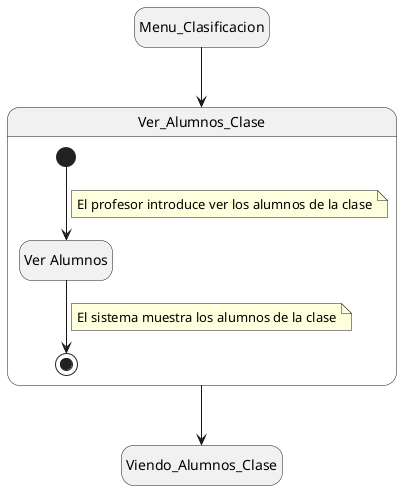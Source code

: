 @startuml Ver_Alumnos_Clase

hide empty description

state Menu_Clasificacion
state Viendo_Alumnos_Clase

state Ver_Alumnos_Clase {
  state Ver_Alumnos as "Ver Alumnos"
  [*] --> Ver_Alumnos
  note on link
    El profesor introduce ver los alumnos de la clase
  end note
    Ver_Alumnos --> [*]
    note on link
    El sistema muestra los alumnos de la clase
    end note
}

Menu_Clasificacion --> Ver_Alumnos_Clase
Ver_Alumnos_Clase --> Viendo_Alumnos_Clase

@enduml